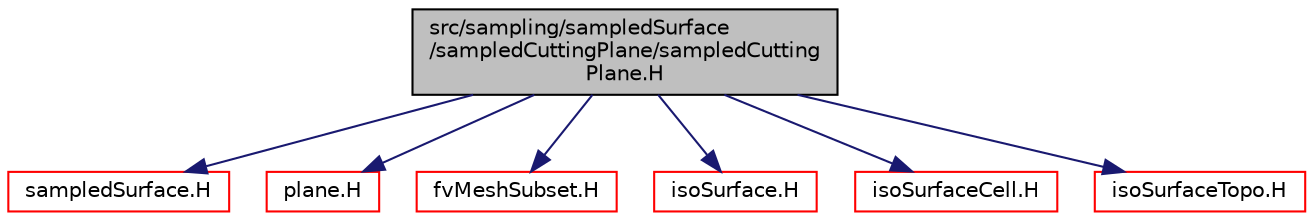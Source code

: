 digraph "src/sampling/sampledSurface/sampledCuttingPlane/sampledCuttingPlane.H"
{
  bgcolor="transparent";
  edge [fontname="Helvetica",fontsize="10",labelfontname="Helvetica",labelfontsize="10"];
  node [fontname="Helvetica",fontsize="10",shape=record];
  Node1 [label="src/sampling/sampledSurface\l/sampledCuttingPlane/sampledCutting\lPlane.H",height=0.2,width=0.4,color="black", fillcolor="grey75", style="filled" fontcolor="black"];
  Node1 -> Node2 [color="midnightblue",fontsize="10",style="solid",fontname="Helvetica"];
  Node2 [label="sampledSurface.H",height=0.2,width=0.4,color="red",URL="$sampledSurface_8H.html"];
  Node1 -> Node3 [color="midnightblue",fontsize="10",style="solid",fontname="Helvetica"];
  Node3 [label="plane.H",height=0.2,width=0.4,color="red",URL="$plane_8H.html"];
  Node1 -> Node4 [color="midnightblue",fontsize="10",style="solid",fontname="Helvetica"];
  Node4 [label="fvMeshSubset.H",height=0.2,width=0.4,color="red",URL="$fvMeshSubset_8H.html"];
  Node1 -> Node5 [color="midnightblue",fontsize="10",style="solid",fontname="Helvetica"];
  Node5 [label="isoSurface.H",height=0.2,width=0.4,color="red",URL="$isoSurface_8H.html"];
  Node1 -> Node6 [color="midnightblue",fontsize="10",style="solid",fontname="Helvetica"];
  Node6 [label="isoSurfaceCell.H",height=0.2,width=0.4,color="red",URL="$isoSurfaceCell_8H.html"];
  Node1 -> Node7 [color="midnightblue",fontsize="10",style="solid",fontname="Helvetica"];
  Node7 [label="isoSurfaceTopo.H",height=0.2,width=0.4,color="red",URL="$isoSurfaceTopo_8H.html"];
}
